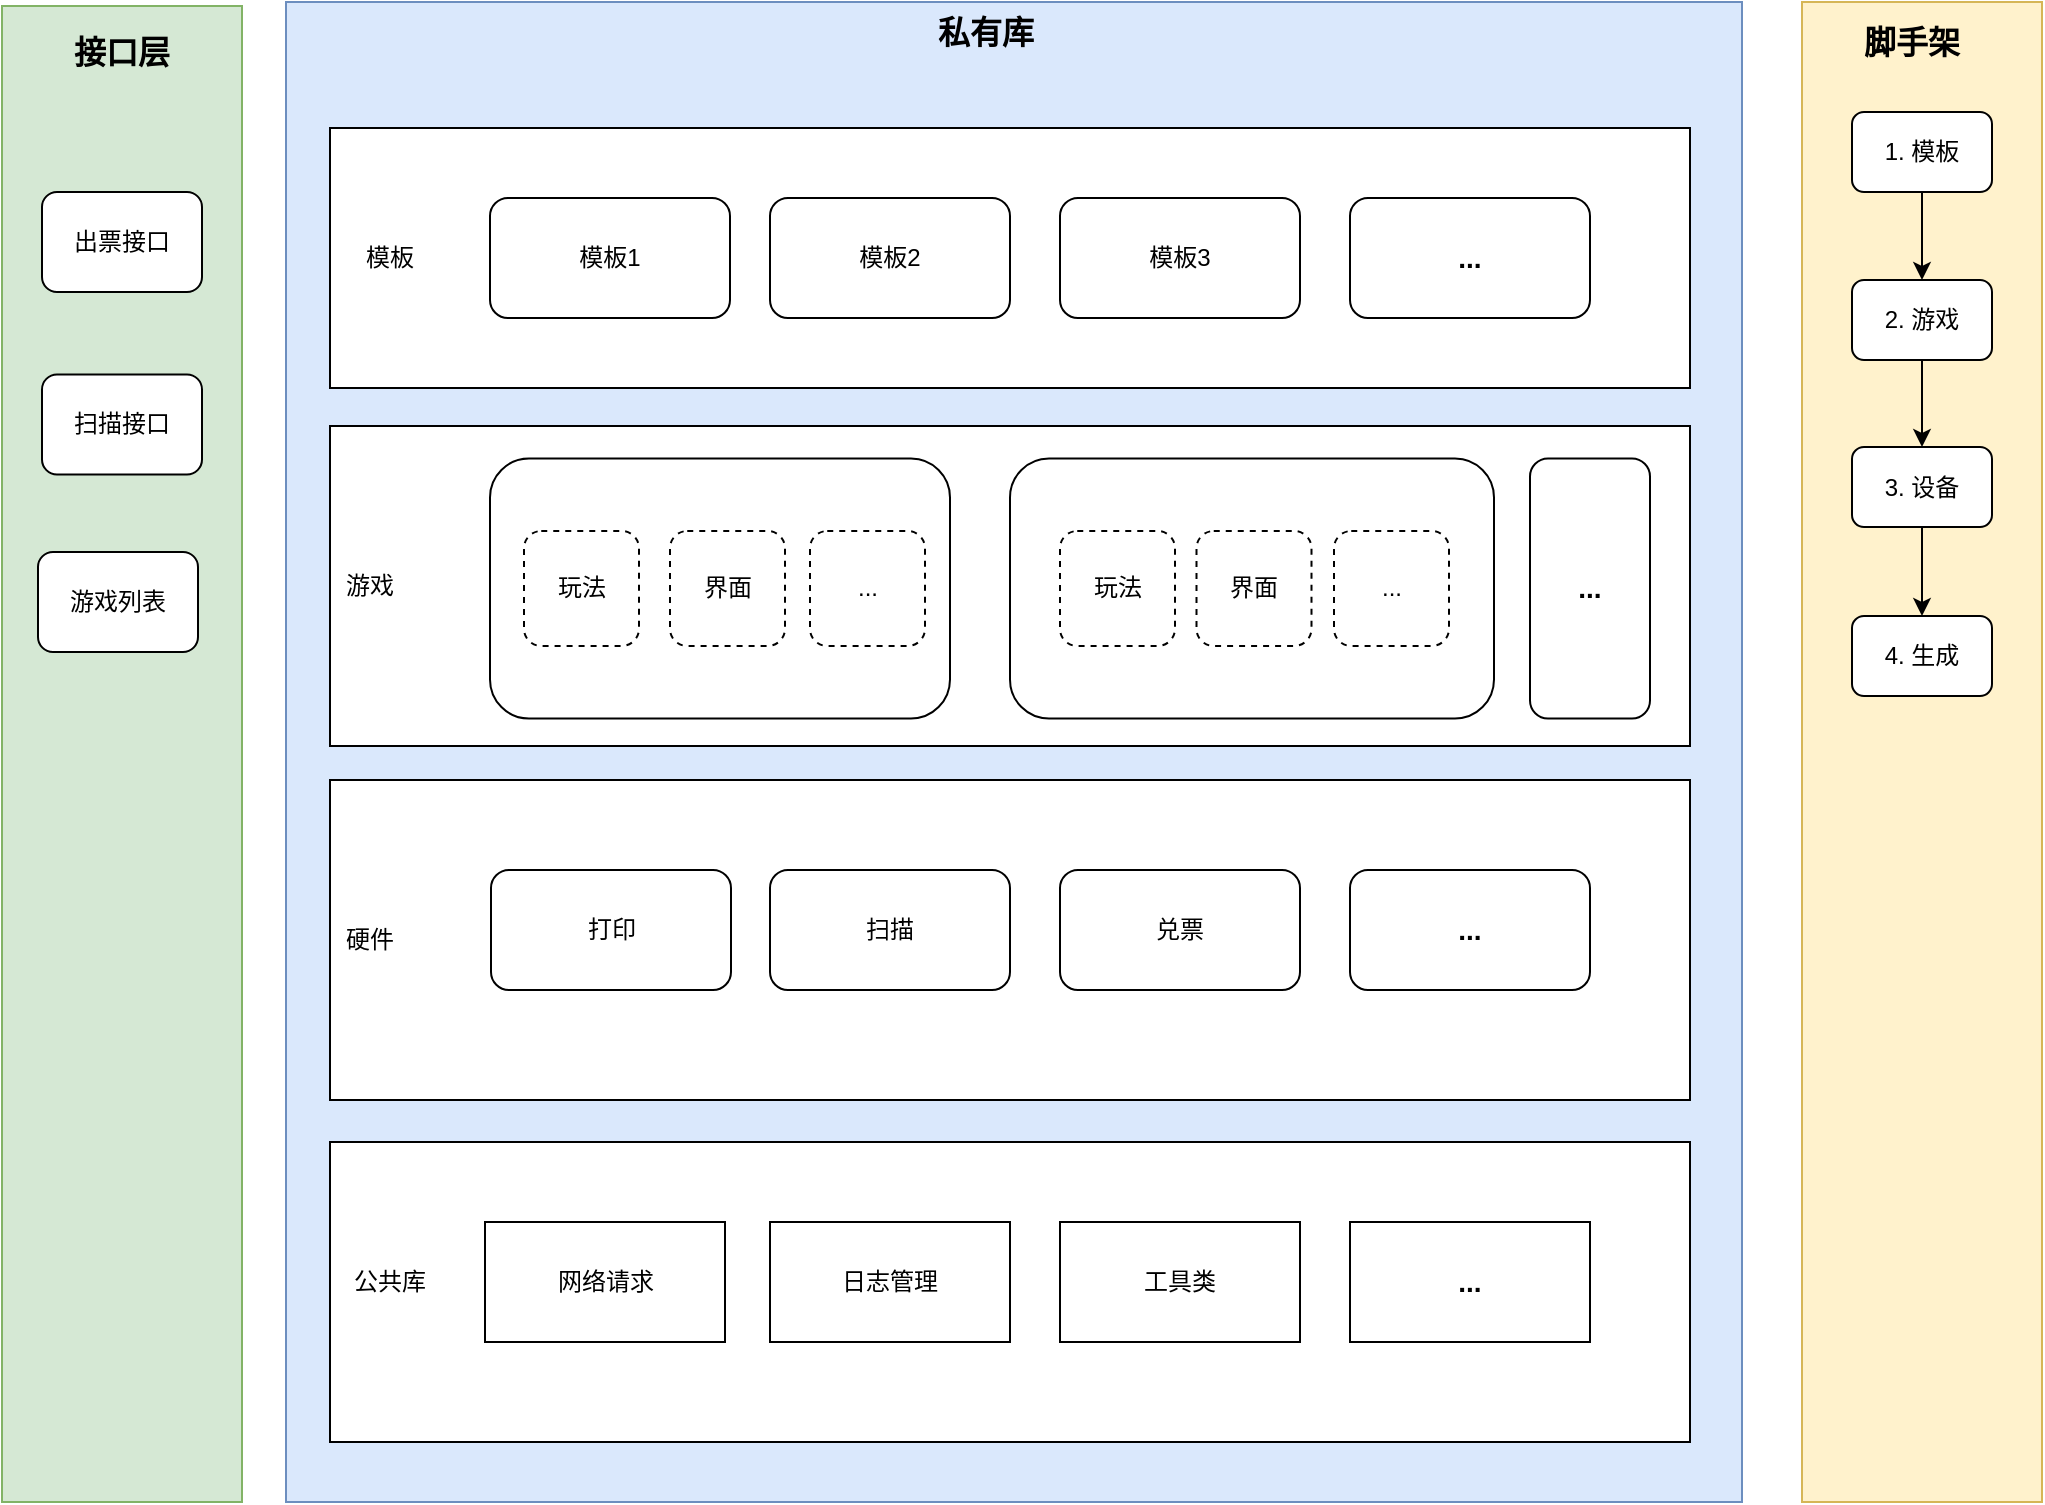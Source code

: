 <mxfile version="20.6.2" type="github">
  <diagram id="0ysHFTCivcRCxHC7qrkj" name="Page-1">
    <mxGraphModel dx="946" dy="152" grid="1" gridSize="10" guides="1" tooltips="1" connect="1" arrows="1" fold="1" page="0" pageScale="1" pageWidth="850" pageHeight="1100" math="0" shadow="0">
      <root>
        <mxCell id="0" />
        <mxCell id="1" parent="0" />
        <mxCell id="yrjzM_FVNmFPox8S20JC-11" value="" style="rounded=0;whiteSpace=wrap;html=1;fillColor=#d5e8d4;strokeColor=#82b366;" parent="1" vertex="1">
          <mxGeometry x="90" y="582" width="120" height="748" as="geometry" />
        </mxCell>
        <mxCell id="yrjzM_FVNmFPox8S20JC-12" value="接口层" style="text;html=1;strokeColor=none;fillColor=none;align=center;verticalAlign=middle;whiteSpace=wrap;rounded=0;fontSize=16;fontStyle=1" parent="1" vertex="1">
          <mxGeometry x="120" y="590" width="60" height="30" as="geometry" />
        </mxCell>
        <mxCell id="yrjzM_FVNmFPox8S20JC-28" value="" style="rounded=0;whiteSpace=wrap;html=1;fillColor=#fff2cc;strokeColor=#d6b656;" parent="1" vertex="1">
          <mxGeometry x="990" y="580" width="120" height="750" as="geometry" />
        </mxCell>
        <mxCell id="yrjzM_FVNmFPox8S20JC-29" value="脚手架" style="text;html=1;strokeColor=none;fillColor=none;align=center;verticalAlign=middle;whiteSpace=wrap;rounded=0;fontSize=16;fontStyle=1" parent="1" vertex="1">
          <mxGeometry x="1015" y="585" width="60" height="30" as="geometry" />
        </mxCell>
        <mxCell id="yrjzM_FVNmFPox8S20JC-30" value="出票接口" style="rounded=1;whiteSpace=wrap;html=1;" parent="1" vertex="1">
          <mxGeometry x="110" y="675" width="80" height="50" as="geometry" />
        </mxCell>
        <mxCell id="yrjzM_FVNmFPox8S20JC-32" style="edgeStyle=orthogonalEdgeStyle;rounded=0;orthogonalLoop=1;jettySize=auto;html=1;entryX=0.5;entryY=0;entryDx=0;entryDy=0;fontSize=20;" parent="1" source="yrjzM_FVNmFPox8S20JC-33" target="yrjzM_FVNmFPox8S20JC-35" edge="1">
          <mxGeometry relative="1" as="geometry" />
        </mxCell>
        <mxCell id="yrjzM_FVNmFPox8S20JC-33" value="1. 模板" style="rounded=1;whiteSpace=wrap;html=1;glass=0;" parent="1" vertex="1">
          <mxGeometry x="1015" y="635" width="70" height="40" as="geometry" />
        </mxCell>
        <mxCell id="yrjzM_FVNmFPox8S20JC-34" style="edgeStyle=orthogonalEdgeStyle;rounded=0;orthogonalLoop=1;jettySize=auto;html=1;fontSize=20;" parent="1" source="yrjzM_FVNmFPox8S20JC-35" target="yrjzM_FVNmFPox8S20JC-37" edge="1">
          <mxGeometry relative="1" as="geometry" />
        </mxCell>
        <mxCell id="yrjzM_FVNmFPox8S20JC-35" value="2. 游戏" style="rounded=1;whiteSpace=wrap;html=1;" parent="1" vertex="1">
          <mxGeometry x="1015" y="719" width="70" height="40" as="geometry" />
        </mxCell>
        <mxCell id="yrjzM_FVNmFPox8S20JC-36" style="edgeStyle=orthogonalEdgeStyle;rounded=0;orthogonalLoop=1;jettySize=auto;html=1;fontSize=20;" parent="1" source="yrjzM_FVNmFPox8S20JC-37" target="yrjzM_FVNmFPox8S20JC-38" edge="1">
          <mxGeometry relative="1" as="geometry" />
        </mxCell>
        <mxCell id="yrjzM_FVNmFPox8S20JC-37" value="3. 设备" style="rounded=1;whiteSpace=wrap;html=1;" parent="1" vertex="1">
          <mxGeometry x="1015" y="802.5" width="70" height="40" as="geometry" />
        </mxCell>
        <mxCell id="yrjzM_FVNmFPox8S20JC-38" value="4. 生成" style="rounded=1;whiteSpace=wrap;html=1;" parent="1" vertex="1">
          <mxGeometry x="1015" y="887" width="70" height="40" as="geometry" />
        </mxCell>
        <mxCell id="yrjzM_FVNmFPox8S20JC-39" value="扫描接口" style="rounded=1;whiteSpace=wrap;html=1;" parent="1" vertex="1">
          <mxGeometry x="110" y="766.25" width="80" height="50" as="geometry" />
        </mxCell>
        <mxCell id="yrjzM_FVNmFPox8S20JC-40" value="游戏列表" style="rounded=1;whiteSpace=wrap;html=1;" parent="1" vertex="1">
          <mxGeometry x="108" y="855" width="80" height="50" as="geometry" />
        </mxCell>
        <mxCell id="WCe8mi5zK6hJf7eiG7r5-1" value="" style="rounded=0;whiteSpace=wrap;html=1;fillColor=#dae8fc;strokeColor=#6c8ebf;" vertex="1" parent="1">
          <mxGeometry x="232" y="580" width="728" height="750" as="geometry" />
        </mxCell>
        <mxCell id="WCe8mi5zK6hJf7eiG7r5-6" value="" style="rounded=0;whiteSpace=wrap;html=1;" vertex="1" parent="1">
          <mxGeometry x="254" y="1150" width="680" height="150" as="geometry" />
        </mxCell>
        <mxCell id="WCe8mi5zK6hJf7eiG7r5-7" value="公共库" style="text;html=1;strokeColor=none;fillColor=none;align=center;verticalAlign=middle;whiteSpace=wrap;rounded=0;" vertex="1" parent="1">
          <mxGeometry x="254" y="1205" width="60" height="30" as="geometry" />
        </mxCell>
        <mxCell id="WCe8mi5zK6hJf7eiG7r5-8" value="网络请求" style="rounded=0;whiteSpace=wrap;html=1;" vertex="1" parent="1">
          <mxGeometry x="331.5" y="1190" width="120" height="60" as="geometry" />
        </mxCell>
        <mxCell id="WCe8mi5zK6hJf7eiG7r5-9" value="日志管理" style="rounded=0;whiteSpace=wrap;html=1;" vertex="1" parent="1">
          <mxGeometry x="474" y="1190" width="120" height="60" as="geometry" />
        </mxCell>
        <mxCell id="WCe8mi5zK6hJf7eiG7r5-10" value="工具类" style="rounded=0;whiteSpace=wrap;html=1;" vertex="1" parent="1">
          <mxGeometry x="619" y="1190" width="120" height="60" as="geometry" />
        </mxCell>
        <mxCell id="WCe8mi5zK6hJf7eiG7r5-12" value="" style="rounded=0;whiteSpace=wrap;html=1;" vertex="1" parent="1">
          <mxGeometry x="254" y="969" width="680" height="160" as="geometry" />
        </mxCell>
        <mxCell id="WCe8mi5zK6hJf7eiG7r5-13" value="硬件" style="text;html=1;strokeColor=none;fillColor=none;align=center;verticalAlign=middle;whiteSpace=wrap;rounded=0;" vertex="1" parent="1">
          <mxGeometry x="244" y="1034" width="60" height="30" as="geometry" />
        </mxCell>
        <mxCell id="WCe8mi5zK6hJf7eiG7r5-14" value="打印" style="rounded=1;whiteSpace=wrap;html=1;" vertex="1" parent="1">
          <mxGeometry x="334.5" y="1014" width="120" height="60" as="geometry" />
        </mxCell>
        <mxCell id="WCe8mi5zK6hJf7eiG7r5-15" value="扫描" style="rounded=1;whiteSpace=wrap;html=1;" vertex="1" parent="1">
          <mxGeometry x="474" y="1014" width="120" height="60" as="geometry" />
        </mxCell>
        <mxCell id="WCe8mi5zK6hJf7eiG7r5-16" value="兑票" style="rounded=1;whiteSpace=wrap;html=1;" vertex="1" parent="1">
          <mxGeometry x="619" y="1014" width="120" height="60" as="geometry" />
        </mxCell>
        <mxCell id="WCe8mi5zK6hJf7eiG7r5-22" value="" style="rounded=0;whiteSpace=wrap;html=1;" vertex="1" parent="1">
          <mxGeometry x="254" y="643" width="680" height="130" as="geometry" />
        </mxCell>
        <mxCell id="WCe8mi5zK6hJf7eiG7r5-23" value="模板" style="text;html=1;strokeColor=none;fillColor=none;align=center;verticalAlign=middle;whiteSpace=wrap;rounded=0;" vertex="1" parent="1">
          <mxGeometry x="254" y="693" width="60" height="30" as="geometry" />
        </mxCell>
        <mxCell id="WCe8mi5zK6hJf7eiG7r5-24" value="模板1" style="rounded=1;whiteSpace=wrap;html=1;" vertex="1" parent="1">
          <mxGeometry x="334" y="678" width="120" height="60" as="geometry" />
        </mxCell>
        <mxCell id="WCe8mi5zK6hJf7eiG7r5-25" value="模板2" style="rounded=1;whiteSpace=wrap;html=1;" vertex="1" parent="1">
          <mxGeometry x="474" y="678" width="120" height="60" as="geometry" />
        </mxCell>
        <mxCell id="WCe8mi5zK6hJf7eiG7r5-26" value="模板3" style="rounded=1;whiteSpace=wrap;html=1;" vertex="1" parent="1">
          <mxGeometry x="619" y="678" width="120" height="60" as="geometry" />
        </mxCell>
        <mxCell id="WCe8mi5zK6hJf7eiG7r5-28" value="..." style="rounded=1;whiteSpace=wrap;html=1;fontStyle=1;fontSize=14;" vertex="1" parent="1">
          <mxGeometry x="764" y="1014" width="120" height="60" as="geometry" />
        </mxCell>
        <mxCell id="WCe8mi5zK6hJf7eiG7r5-29" value="..." style="rounded=0;whiteSpace=wrap;html=1;fontSize=14;fontStyle=1" vertex="1" parent="1">
          <mxGeometry x="764" y="1190" width="120" height="60" as="geometry" />
        </mxCell>
        <mxCell id="WCe8mi5zK6hJf7eiG7r5-30" value="" style="rounded=0;whiteSpace=wrap;html=1;" vertex="1" parent="1">
          <mxGeometry x="254" y="792" width="680" height="160" as="geometry" />
        </mxCell>
        <mxCell id="WCe8mi5zK6hJf7eiG7r5-31" value="" style="rounded=1;whiteSpace=wrap;html=1;" vertex="1" parent="1">
          <mxGeometry x="334" y="808.25" width="230" height="130" as="geometry" />
        </mxCell>
        <mxCell id="WCe8mi5zK6hJf7eiG7r5-33" value="玩法" style="whiteSpace=wrap;html=1;aspect=fixed;dashed=1;glass=0;rounded=1;sketch=0;shadow=0;" vertex="1" parent="1">
          <mxGeometry x="351" y="844.5" width="57.5" height="57.5" as="geometry" />
        </mxCell>
        <mxCell id="WCe8mi5zK6hJf7eiG7r5-34" value="界面" style="whiteSpace=wrap;html=1;aspect=fixed;dashed=1;glass=0;rounded=1;" vertex="1" parent="1">
          <mxGeometry x="424" y="844.5" width="57.5" height="57.5" as="geometry" />
        </mxCell>
        <mxCell id="WCe8mi5zK6hJf7eiG7r5-35" value="..." style="whiteSpace=wrap;html=1;aspect=fixed;dashed=1;rounded=1;" vertex="1" parent="1">
          <mxGeometry x="494" y="844.5" width="57.5" height="57.5" as="geometry" />
        </mxCell>
        <mxCell id="WCe8mi5zK6hJf7eiG7r5-36" value="" style="rounded=1;whiteSpace=wrap;html=1;" vertex="1" parent="1">
          <mxGeometry x="594" y="808.25" width="242" height="130" as="geometry" />
        </mxCell>
        <mxCell id="WCe8mi5zK6hJf7eiG7r5-38" value="玩法" style="whiteSpace=wrap;html=1;aspect=fixed;dashed=1;rounded=1;" vertex="1" parent="1">
          <mxGeometry x="619" y="844.5" width="57.5" height="57.5" as="geometry" />
        </mxCell>
        <mxCell id="WCe8mi5zK6hJf7eiG7r5-39" value="界面" style="whiteSpace=wrap;html=1;aspect=fixed;dashed=1;rounded=1;" vertex="1" parent="1">
          <mxGeometry x="687.25" y="844.5" width="57.5" height="57.5" as="geometry" />
        </mxCell>
        <mxCell id="WCe8mi5zK6hJf7eiG7r5-40" value="..." style="whiteSpace=wrap;html=1;aspect=fixed;dashed=1;rounded=1;" vertex="1" parent="1">
          <mxGeometry x="756" y="844.5" width="57.5" height="57.5" as="geometry" />
        </mxCell>
        <mxCell id="WCe8mi5zK6hJf7eiG7r5-41" value="..." style="rounded=1;whiteSpace=wrap;html=1;fontStyle=1;fontSize=14;" vertex="1" parent="1">
          <mxGeometry x="854" y="808.25" width="60" height="130" as="geometry" />
        </mxCell>
        <mxCell id="WCe8mi5zK6hJf7eiG7r5-43" value="游戏" style="text;html=1;strokeColor=none;fillColor=none;align=center;verticalAlign=middle;whiteSpace=wrap;rounded=0;" vertex="1" parent="1">
          <mxGeometry x="244" y="857" width="60" height="30" as="geometry" />
        </mxCell>
        <mxCell id="WCe8mi5zK6hJf7eiG7r5-44" value="私有库" style="text;html=1;strokeColor=none;fillColor=none;align=center;verticalAlign=middle;whiteSpace=wrap;rounded=0;fontStyle=1;fontSize=16;" vertex="1" parent="1">
          <mxGeometry x="551.5" y="580" width="60" height="30" as="geometry" />
        </mxCell>
        <mxCell id="WCe8mi5zK6hJf7eiG7r5-45" value="..." style="rounded=1;whiteSpace=wrap;html=1;fontStyle=1;fontSize=14;" vertex="1" parent="1">
          <mxGeometry x="764" y="678" width="120" height="60" as="geometry" />
        </mxCell>
      </root>
    </mxGraphModel>
  </diagram>
</mxfile>
